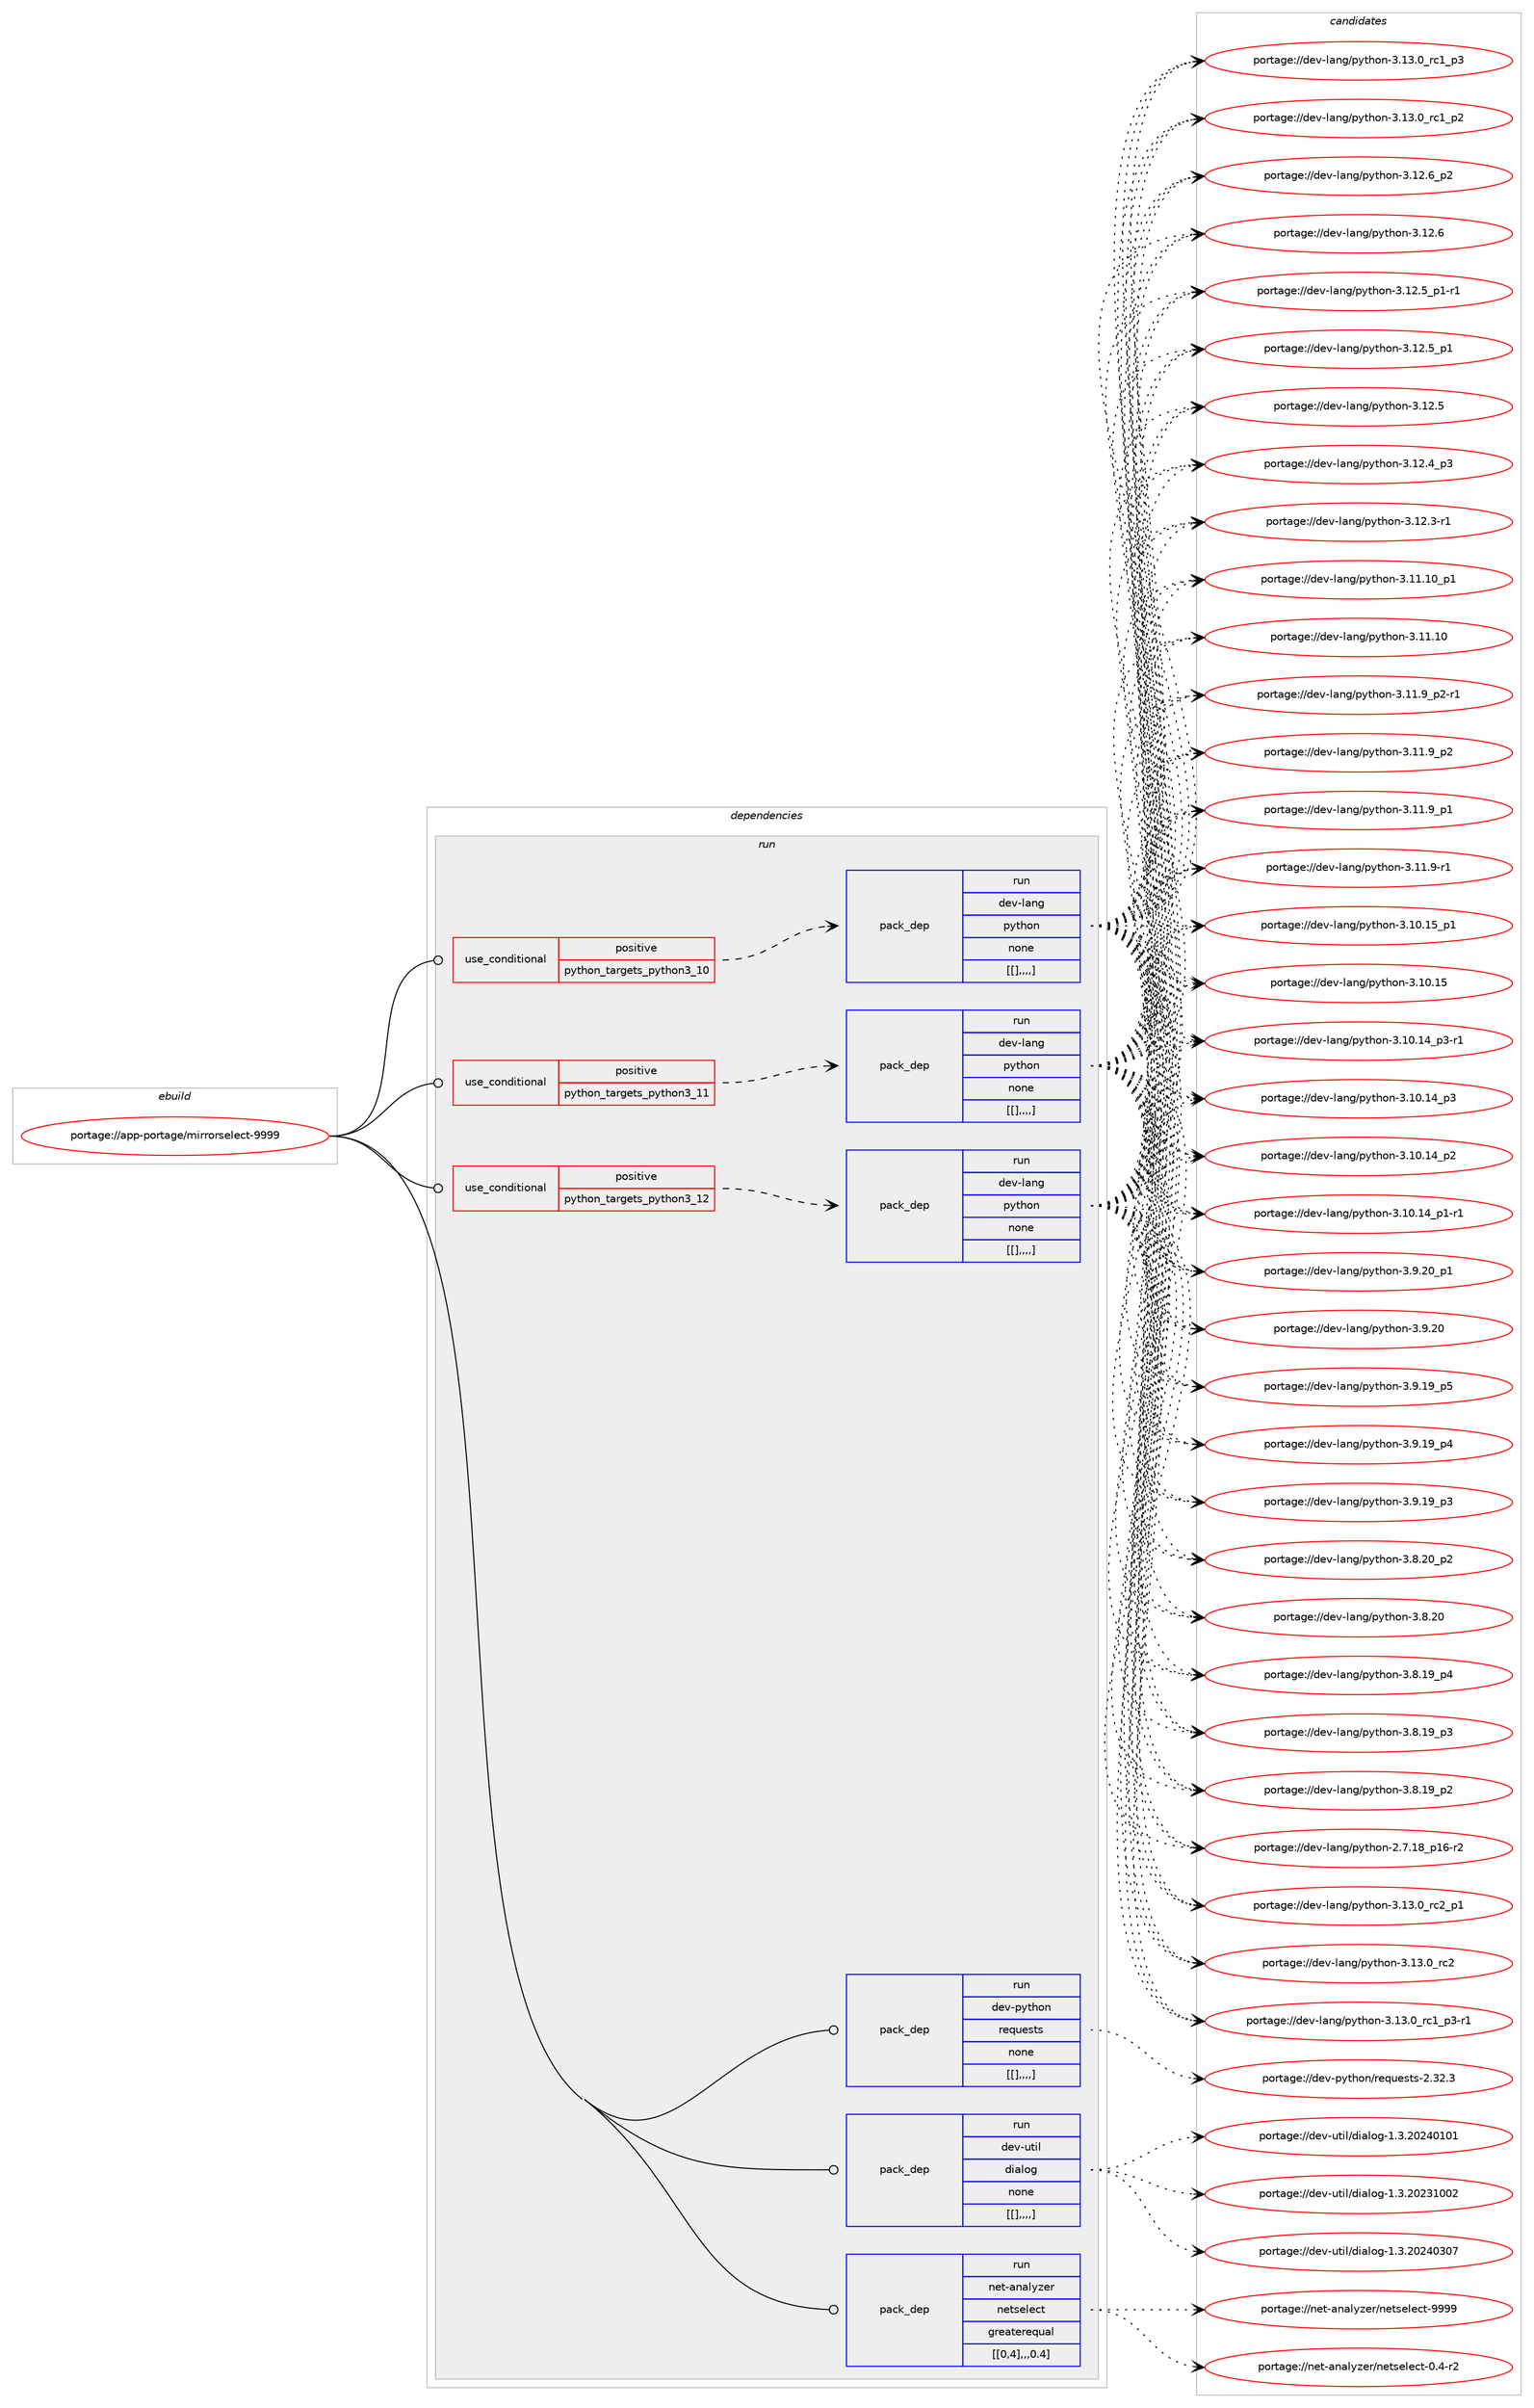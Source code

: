 digraph prolog {

# *************
# Graph options
# *************

newrank=true;
concentrate=true;
compound=true;
graph [rankdir=LR,fontname=Helvetica,fontsize=10,ranksep=1.5];#, ranksep=2.5, nodesep=0.2];
edge  [arrowhead=vee];
node  [fontname=Helvetica,fontsize=10];

# **********
# The ebuild
# **********

subgraph cluster_leftcol {
color=gray;
label=<<i>ebuild</i>>;
id [label="portage://app-portage/mirrorselect-9999", color=red, width=4, href="../app-portage/mirrorselect-9999.svg"];
}

# ****************
# The dependencies
# ****************

subgraph cluster_midcol {
color=gray;
label=<<i>dependencies</i>>;
subgraph cluster_compile {
fillcolor="#eeeeee";
style=filled;
label=<<i>compile</i>>;
}
subgraph cluster_compileandrun {
fillcolor="#eeeeee";
style=filled;
label=<<i>compile and run</i>>;
}
subgraph cluster_run {
fillcolor="#eeeeee";
style=filled;
label=<<i>run</i>>;
subgraph cond14482 {
dependency51539 [label=<<TABLE BORDER="0" CELLBORDER="1" CELLSPACING="0" CELLPADDING="4"><TR><TD ROWSPAN="3" CELLPADDING="10">use_conditional</TD></TR><TR><TD>positive</TD></TR><TR><TD>python_targets_python3_10</TD></TR></TABLE>>, shape=none, color=red];
subgraph pack36593 {
dependency51540 [label=<<TABLE BORDER="0" CELLBORDER="1" CELLSPACING="0" CELLPADDING="4" WIDTH="220"><TR><TD ROWSPAN="6" CELLPADDING="30">pack_dep</TD></TR><TR><TD WIDTH="110">run</TD></TR><TR><TD>dev-lang</TD></TR><TR><TD>python</TD></TR><TR><TD>none</TD></TR><TR><TD>[[],,,,]</TD></TR></TABLE>>, shape=none, color=blue];
}
dependency51539:e -> dependency51540:w [weight=20,style="dashed",arrowhead="vee"];
}
id:e -> dependency51539:w [weight=20,style="solid",arrowhead="odot"];
subgraph cond14483 {
dependency51541 [label=<<TABLE BORDER="0" CELLBORDER="1" CELLSPACING="0" CELLPADDING="4"><TR><TD ROWSPAN="3" CELLPADDING="10">use_conditional</TD></TR><TR><TD>positive</TD></TR><TR><TD>python_targets_python3_11</TD></TR></TABLE>>, shape=none, color=red];
subgraph pack36594 {
dependency51542 [label=<<TABLE BORDER="0" CELLBORDER="1" CELLSPACING="0" CELLPADDING="4" WIDTH="220"><TR><TD ROWSPAN="6" CELLPADDING="30">pack_dep</TD></TR><TR><TD WIDTH="110">run</TD></TR><TR><TD>dev-lang</TD></TR><TR><TD>python</TD></TR><TR><TD>none</TD></TR><TR><TD>[[],,,,]</TD></TR></TABLE>>, shape=none, color=blue];
}
dependency51541:e -> dependency51542:w [weight=20,style="dashed",arrowhead="vee"];
}
id:e -> dependency51541:w [weight=20,style="solid",arrowhead="odot"];
subgraph cond14484 {
dependency51543 [label=<<TABLE BORDER="0" CELLBORDER="1" CELLSPACING="0" CELLPADDING="4"><TR><TD ROWSPAN="3" CELLPADDING="10">use_conditional</TD></TR><TR><TD>positive</TD></TR><TR><TD>python_targets_python3_12</TD></TR></TABLE>>, shape=none, color=red];
subgraph pack36595 {
dependency51544 [label=<<TABLE BORDER="0" CELLBORDER="1" CELLSPACING="0" CELLPADDING="4" WIDTH="220"><TR><TD ROWSPAN="6" CELLPADDING="30">pack_dep</TD></TR><TR><TD WIDTH="110">run</TD></TR><TR><TD>dev-lang</TD></TR><TR><TD>python</TD></TR><TR><TD>none</TD></TR><TR><TD>[[],,,,]</TD></TR></TABLE>>, shape=none, color=blue];
}
dependency51543:e -> dependency51544:w [weight=20,style="dashed",arrowhead="vee"];
}
id:e -> dependency51543:w [weight=20,style="solid",arrowhead="odot"];
subgraph pack36596 {
dependency51545 [label=<<TABLE BORDER="0" CELLBORDER="1" CELLSPACING="0" CELLPADDING="4" WIDTH="220"><TR><TD ROWSPAN="6" CELLPADDING="30">pack_dep</TD></TR><TR><TD WIDTH="110">run</TD></TR><TR><TD>dev-python</TD></TR><TR><TD>requests</TD></TR><TR><TD>none</TD></TR><TR><TD>[[],,,,]</TD></TR></TABLE>>, shape=none, color=blue];
}
id:e -> dependency51545:w [weight=20,style="solid",arrowhead="odot"];
subgraph pack36597 {
dependency51546 [label=<<TABLE BORDER="0" CELLBORDER="1" CELLSPACING="0" CELLPADDING="4" WIDTH="220"><TR><TD ROWSPAN="6" CELLPADDING="30">pack_dep</TD></TR><TR><TD WIDTH="110">run</TD></TR><TR><TD>dev-util</TD></TR><TR><TD>dialog</TD></TR><TR><TD>none</TD></TR><TR><TD>[[],,,,]</TD></TR></TABLE>>, shape=none, color=blue];
}
id:e -> dependency51546:w [weight=20,style="solid",arrowhead="odot"];
subgraph pack36598 {
dependency51547 [label=<<TABLE BORDER="0" CELLBORDER="1" CELLSPACING="0" CELLPADDING="4" WIDTH="220"><TR><TD ROWSPAN="6" CELLPADDING="30">pack_dep</TD></TR><TR><TD WIDTH="110">run</TD></TR><TR><TD>net-analyzer</TD></TR><TR><TD>netselect</TD></TR><TR><TD>greaterequal</TD></TR><TR><TD>[[0,4],,,0.4]</TD></TR></TABLE>>, shape=none, color=blue];
}
id:e -> dependency51547:w [weight=20,style="solid",arrowhead="odot"];
}
}

# **************
# The candidates
# **************

subgraph cluster_choices {
rank=same;
color=gray;
label=<<i>candidates</i>>;

subgraph choice36593 {
color=black;
nodesep=1;
choice100101118451089711010347112121116104111110455146495146489511499509511249 [label="portage://dev-lang/python-3.13.0_rc2_p1", color=red, width=4,href="../dev-lang/python-3.13.0_rc2_p1.svg"];
choice10010111845108971101034711212111610411111045514649514648951149950 [label="portage://dev-lang/python-3.13.0_rc2", color=red, width=4,href="../dev-lang/python-3.13.0_rc2.svg"];
choice1001011184510897110103471121211161041111104551464951464895114994995112514511449 [label="portage://dev-lang/python-3.13.0_rc1_p3-r1", color=red, width=4,href="../dev-lang/python-3.13.0_rc1_p3-r1.svg"];
choice100101118451089711010347112121116104111110455146495146489511499499511251 [label="portage://dev-lang/python-3.13.0_rc1_p3", color=red, width=4,href="../dev-lang/python-3.13.0_rc1_p3.svg"];
choice100101118451089711010347112121116104111110455146495146489511499499511250 [label="portage://dev-lang/python-3.13.0_rc1_p2", color=red, width=4,href="../dev-lang/python-3.13.0_rc1_p2.svg"];
choice100101118451089711010347112121116104111110455146495046549511250 [label="portage://dev-lang/python-3.12.6_p2", color=red, width=4,href="../dev-lang/python-3.12.6_p2.svg"];
choice10010111845108971101034711212111610411111045514649504654 [label="portage://dev-lang/python-3.12.6", color=red, width=4,href="../dev-lang/python-3.12.6.svg"];
choice1001011184510897110103471121211161041111104551464950465395112494511449 [label="portage://dev-lang/python-3.12.5_p1-r1", color=red, width=4,href="../dev-lang/python-3.12.5_p1-r1.svg"];
choice100101118451089711010347112121116104111110455146495046539511249 [label="portage://dev-lang/python-3.12.5_p1", color=red, width=4,href="../dev-lang/python-3.12.5_p1.svg"];
choice10010111845108971101034711212111610411111045514649504653 [label="portage://dev-lang/python-3.12.5", color=red, width=4,href="../dev-lang/python-3.12.5.svg"];
choice100101118451089711010347112121116104111110455146495046529511251 [label="portage://dev-lang/python-3.12.4_p3", color=red, width=4,href="../dev-lang/python-3.12.4_p3.svg"];
choice100101118451089711010347112121116104111110455146495046514511449 [label="portage://dev-lang/python-3.12.3-r1", color=red, width=4,href="../dev-lang/python-3.12.3-r1.svg"];
choice10010111845108971101034711212111610411111045514649494649489511249 [label="portage://dev-lang/python-3.11.10_p1", color=red, width=4,href="../dev-lang/python-3.11.10_p1.svg"];
choice1001011184510897110103471121211161041111104551464949464948 [label="portage://dev-lang/python-3.11.10", color=red, width=4,href="../dev-lang/python-3.11.10.svg"];
choice1001011184510897110103471121211161041111104551464949465795112504511449 [label="portage://dev-lang/python-3.11.9_p2-r1", color=red, width=4,href="../dev-lang/python-3.11.9_p2-r1.svg"];
choice100101118451089711010347112121116104111110455146494946579511250 [label="portage://dev-lang/python-3.11.9_p2", color=red, width=4,href="../dev-lang/python-3.11.9_p2.svg"];
choice100101118451089711010347112121116104111110455146494946579511249 [label="portage://dev-lang/python-3.11.9_p1", color=red, width=4,href="../dev-lang/python-3.11.9_p1.svg"];
choice100101118451089711010347112121116104111110455146494946574511449 [label="portage://dev-lang/python-3.11.9-r1", color=red, width=4,href="../dev-lang/python-3.11.9-r1.svg"];
choice10010111845108971101034711212111610411111045514649484649539511249 [label="portage://dev-lang/python-3.10.15_p1", color=red, width=4,href="../dev-lang/python-3.10.15_p1.svg"];
choice1001011184510897110103471121211161041111104551464948464953 [label="portage://dev-lang/python-3.10.15", color=red, width=4,href="../dev-lang/python-3.10.15.svg"];
choice100101118451089711010347112121116104111110455146494846495295112514511449 [label="portage://dev-lang/python-3.10.14_p3-r1", color=red, width=4,href="../dev-lang/python-3.10.14_p3-r1.svg"];
choice10010111845108971101034711212111610411111045514649484649529511251 [label="portage://dev-lang/python-3.10.14_p3", color=red, width=4,href="../dev-lang/python-3.10.14_p3.svg"];
choice10010111845108971101034711212111610411111045514649484649529511250 [label="portage://dev-lang/python-3.10.14_p2", color=red, width=4,href="../dev-lang/python-3.10.14_p2.svg"];
choice100101118451089711010347112121116104111110455146494846495295112494511449 [label="portage://dev-lang/python-3.10.14_p1-r1", color=red, width=4,href="../dev-lang/python-3.10.14_p1-r1.svg"];
choice100101118451089711010347112121116104111110455146574650489511249 [label="portage://dev-lang/python-3.9.20_p1", color=red, width=4,href="../dev-lang/python-3.9.20_p1.svg"];
choice10010111845108971101034711212111610411111045514657465048 [label="portage://dev-lang/python-3.9.20", color=red, width=4,href="../dev-lang/python-3.9.20.svg"];
choice100101118451089711010347112121116104111110455146574649579511253 [label="portage://dev-lang/python-3.9.19_p5", color=red, width=4,href="../dev-lang/python-3.9.19_p5.svg"];
choice100101118451089711010347112121116104111110455146574649579511252 [label="portage://dev-lang/python-3.9.19_p4", color=red, width=4,href="../dev-lang/python-3.9.19_p4.svg"];
choice100101118451089711010347112121116104111110455146574649579511251 [label="portage://dev-lang/python-3.9.19_p3", color=red, width=4,href="../dev-lang/python-3.9.19_p3.svg"];
choice100101118451089711010347112121116104111110455146564650489511250 [label="portage://dev-lang/python-3.8.20_p2", color=red, width=4,href="../dev-lang/python-3.8.20_p2.svg"];
choice10010111845108971101034711212111610411111045514656465048 [label="portage://dev-lang/python-3.8.20", color=red, width=4,href="../dev-lang/python-3.8.20.svg"];
choice100101118451089711010347112121116104111110455146564649579511252 [label="portage://dev-lang/python-3.8.19_p4", color=red, width=4,href="../dev-lang/python-3.8.19_p4.svg"];
choice100101118451089711010347112121116104111110455146564649579511251 [label="portage://dev-lang/python-3.8.19_p3", color=red, width=4,href="../dev-lang/python-3.8.19_p3.svg"];
choice100101118451089711010347112121116104111110455146564649579511250 [label="portage://dev-lang/python-3.8.19_p2", color=red, width=4,href="../dev-lang/python-3.8.19_p2.svg"];
choice100101118451089711010347112121116104111110455046554649569511249544511450 [label="portage://dev-lang/python-2.7.18_p16-r2", color=red, width=4,href="../dev-lang/python-2.7.18_p16-r2.svg"];
dependency51540:e -> choice100101118451089711010347112121116104111110455146495146489511499509511249:w [style=dotted,weight="100"];
dependency51540:e -> choice10010111845108971101034711212111610411111045514649514648951149950:w [style=dotted,weight="100"];
dependency51540:e -> choice1001011184510897110103471121211161041111104551464951464895114994995112514511449:w [style=dotted,weight="100"];
dependency51540:e -> choice100101118451089711010347112121116104111110455146495146489511499499511251:w [style=dotted,weight="100"];
dependency51540:e -> choice100101118451089711010347112121116104111110455146495146489511499499511250:w [style=dotted,weight="100"];
dependency51540:e -> choice100101118451089711010347112121116104111110455146495046549511250:w [style=dotted,weight="100"];
dependency51540:e -> choice10010111845108971101034711212111610411111045514649504654:w [style=dotted,weight="100"];
dependency51540:e -> choice1001011184510897110103471121211161041111104551464950465395112494511449:w [style=dotted,weight="100"];
dependency51540:e -> choice100101118451089711010347112121116104111110455146495046539511249:w [style=dotted,weight="100"];
dependency51540:e -> choice10010111845108971101034711212111610411111045514649504653:w [style=dotted,weight="100"];
dependency51540:e -> choice100101118451089711010347112121116104111110455146495046529511251:w [style=dotted,weight="100"];
dependency51540:e -> choice100101118451089711010347112121116104111110455146495046514511449:w [style=dotted,weight="100"];
dependency51540:e -> choice10010111845108971101034711212111610411111045514649494649489511249:w [style=dotted,weight="100"];
dependency51540:e -> choice1001011184510897110103471121211161041111104551464949464948:w [style=dotted,weight="100"];
dependency51540:e -> choice1001011184510897110103471121211161041111104551464949465795112504511449:w [style=dotted,weight="100"];
dependency51540:e -> choice100101118451089711010347112121116104111110455146494946579511250:w [style=dotted,weight="100"];
dependency51540:e -> choice100101118451089711010347112121116104111110455146494946579511249:w [style=dotted,weight="100"];
dependency51540:e -> choice100101118451089711010347112121116104111110455146494946574511449:w [style=dotted,weight="100"];
dependency51540:e -> choice10010111845108971101034711212111610411111045514649484649539511249:w [style=dotted,weight="100"];
dependency51540:e -> choice1001011184510897110103471121211161041111104551464948464953:w [style=dotted,weight="100"];
dependency51540:e -> choice100101118451089711010347112121116104111110455146494846495295112514511449:w [style=dotted,weight="100"];
dependency51540:e -> choice10010111845108971101034711212111610411111045514649484649529511251:w [style=dotted,weight="100"];
dependency51540:e -> choice10010111845108971101034711212111610411111045514649484649529511250:w [style=dotted,weight="100"];
dependency51540:e -> choice100101118451089711010347112121116104111110455146494846495295112494511449:w [style=dotted,weight="100"];
dependency51540:e -> choice100101118451089711010347112121116104111110455146574650489511249:w [style=dotted,weight="100"];
dependency51540:e -> choice10010111845108971101034711212111610411111045514657465048:w [style=dotted,weight="100"];
dependency51540:e -> choice100101118451089711010347112121116104111110455146574649579511253:w [style=dotted,weight="100"];
dependency51540:e -> choice100101118451089711010347112121116104111110455146574649579511252:w [style=dotted,weight="100"];
dependency51540:e -> choice100101118451089711010347112121116104111110455146574649579511251:w [style=dotted,weight="100"];
dependency51540:e -> choice100101118451089711010347112121116104111110455146564650489511250:w [style=dotted,weight="100"];
dependency51540:e -> choice10010111845108971101034711212111610411111045514656465048:w [style=dotted,weight="100"];
dependency51540:e -> choice100101118451089711010347112121116104111110455146564649579511252:w [style=dotted,weight="100"];
dependency51540:e -> choice100101118451089711010347112121116104111110455146564649579511251:w [style=dotted,weight="100"];
dependency51540:e -> choice100101118451089711010347112121116104111110455146564649579511250:w [style=dotted,weight="100"];
dependency51540:e -> choice100101118451089711010347112121116104111110455046554649569511249544511450:w [style=dotted,weight="100"];
}
subgraph choice36594 {
color=black;
nodesep=1;
choice100101118451089711010347112121116104111110455146495146489511499509511249 [label="portage://dev-lang/python-3.13.0_rc2_p1", color=red, width=4,href="../dev-lang/python-3.13.0_rc2_p1.svg"];
choice10010111845108971101034711212111610411111045514649514648951149950 [label="portage://dev-lang/python-3.13.0_rc2", color=red, width=4,href="../dev-lang/python-3.13.0_rc2.svg"];
choice1001011184510897110103471121211161041111104551464951464895114994995112514511449 [label="portage://dev-lang/python-3.13.0_rc1_p3-r1", color=red, width=4,href="../dev-lang/python-3.13.0_rc1_p3-r1.svg"];
choice100101118451089711010347112121116104111110455146495146489511499499511251 [label="portage://dev-lang/python-3.13.0_rc1_p3", color=red, width=4,href="../dev-lang/python-3.13.0_rc1_p3.svg"];
choice100101118451089711010347112121116104111110455146495146489511499499511250 [label="portage://dev-lang/python-3.13.0_rc1_p2", color=red, width=4,href="../dev-lang/python-3.13.0_rc1_p2.svg"];
choice100101118451089711010347112121116104111110455146495046549511250 [label="portage://dev-lang/python-3.12.6_p2", color=red, width=4,href="../dev-lang/python-3.12.6_p2.svg"];
choice10010111845108971101034711212111610411111045514649504654 [label="portage://dev-lang/python-3.12.6", color=red, width=4,href="../dev-lang/python-3.12.6.svg"];
choice1001011184510897110103471121211161041111104551464950465395112494511449 [label="portage://dev-lang/python-3.12.5_p1-r1", color=red, width=4,href="../dev-lang/python-3.12.5_p1-r1.svg"];
choice100101118451089711010347112121116104111110455146495046539511249 [label="portage://dev-lang/python-3.12.5_p1", color=red, width=4,href="../dev-lang/python-3.12.5_p1.svg"];
choice10010111845108971101034711212111610411111045514649504653 [label="portage://dev-lang/python-3.12.5", color=red, width=4,href="../dev-lang/python-3.12.5.svg"];
choice100101118451089711010347112121116104111110455146495046529511251 [label="portage://dev-lang/python-3.12.4_p3", color=red, width=4,href="../dev-lang/python-3.12.4_p3.svg"];
choice100101118451089711010347112121116104111110455146495046514511449 [label="portage://dev-lang/python-3.12.3-r1", color=red, width=4,href="../dev-lang/python-3.12.3-r1.svg"];
choice10010111845108971101034711212111610411111045514649494649489511249 [label="portage://dev-lang/python-3.11.10_p1", color=red, width=4,href="../dev-lang/python-3.11.10_p1.svg"];
choice1001011184510897110103471121211161041111104551464949464948 [label="portage://dev-lang/python-3.11.10", color=red, width=4,href="../dev-lang/python-3.11.10.svg"];
choice1001011184510897110103471121211161041111104551464949465795112504511449 [label="portage://dev-lang/python-3.11.9_p2-r1", color=red, width=4,href="../dev-lang/python-3.11.9_p2-r1.svg"];
choice100101118451089711010347112121116104111110455146494946579511250 [label="portage://dev-lang/python-3.11.9_p2", color=red, width=4,href="../dev-lang/python-3.11.9_p2.svg"];
choice100101118451089711010347112121116104111110455146494946579511249 [label="portage://dev-lang/python-3.11.9_p1", color=red, width=4,href="../dev-lang/python-3.11.9_p1.svg"];
choice100101118451089711010347112121116104111110455146494946574511449 [label="portage://dev-lang/python-3.11.9-r1", color=red, width=4,href="../dev-lang/python-3.11.9-r1.svg"];
choice10010111845108971101034711212111610411111045514649484649539511249 [label="portage://dev-lang/python-3.10.15_p1", color=red, width=4,href="../dev-lang/python-3.10.15_p1.svg"];
choice1001011184510897110103471121211161041111104551464948464953 [label="portage://dev-lang/python-3.10.15", color=red, width=4,href="../dev-lang/python-3.10.15.svg"];
choice100101118451089711010347112121116104111110455146494846495295112514511449 [label="portage://dev-lang/python-3.10.14_p3-r1", color=red, width=4,href="../dev-lang/python-3.10.14_p3-r1.svg"];
choice10010111845108971101034711212111610411111045514649484649529511251 [label="portage://dev-lang/python-3.10.14_p3", color=red, width=4,href="../dev-lang/python-3.10.14_p3.svg"];
choice10010111845108971101034711212111610411111045514649484649529511250 [label="portage://dev-lang/python-3.10.14_p2", color=red, width=4,href="../dev-lang/python-3.10.14_p2.svg"];
choice100101118451089711010347112121116104111110455146494846495295112494511449 [label="portage://dev-lang/python-3.10.14_p1-r1", color=red, width=4,href="../dev-lang/python-3.10.14_p1-r1.svg"];
choice100101118451089711010347112121116104111110455146574650489511249 [label="portage://dev-lang/python-3.9.20_p1", color=red, width=4,href="../dev-lang/python-3.9.20_p1.svg"];
choice10010111845108971101034711212111610411111045514657465048 [label="portage://dev-lang/python-3.9.20", color=red, width=4,href="../dev-lang/python-3.9.20.svg"];
choice100101118451089711010347112121116104111110455146574649579511253 [label="portage://dev-lang/python-3.9.19_p5", color=red, width=4,href="../dev-lang/python-3.9.19_p5.svg"];
choice100101118451089711010347112121116104111110455146574649579511252 [label="portage://dev-lang/python-3.9.19_p4", color=red, width=4,href="../dev-lang/python-3.9.19_p4.svg"];
choice100101118451089711010347112121116104111110455146574649579511251 [label="portage://dev-lang/python-3.9.19_p3", color=red, width=4,href="../dev-lang/python-3.9.19_p3.svg"];
choice100101118451089711010347112121116104111110455146564650489511250 [label="portage://dev-lang/python-3.8.20_p2", color=red, width=4,href="../dev-lang/python-3.8.20_p2.svg"];
choice10010111845108971101034711212111610411111045514656465048 [label="portage://dev-lang/python-3.8.20", color=red, width=4,href="../dev-lang/python-3.8.20.svg"];
choice100101118451089711010347112121116104111110455146564649579511252 [label="portage://dev-lang/python-3.8.19_p4", color=red, width=4,href="../dev-lang/python-3.8.19_p4.svg"];
choice100101118451089711010347112121116104111110455146564649579511251 [label="portage://dev-lang/python-3.8.19_p3", color=red, width=4,href="../dev-lang/python-3.8.19_p3.svg"];
choice100101118451089711010347112121116104111110455146564649579511250 [label="portage://dev-lang/python-3.8.19_p2", color=red, width=4,href="../dev-lang/python-3.8.19_p2.svg"];
choice100101118451089711010347112121116104111110455046554649569511249544511450 [label="portage://dev-lang/python-2.7.18_p16-r2", color=red, width=4,href="../dev-lang/python-2.7.18_p16-r2.svg"];
dependency51542:e -> choice100101118451089711010347112121116104111110455146495146489511499509511249:w [style=dotted,weight="100"];
dependency51542:e -> choice10010111845108971101034711212111610411111045514649514648951149950:w [style=dotted,weight="100"];
dependency51542:e -> choice1001011184510897110103471121211161041111104551464951464895114994995112514511449:w [style=dotted,weight="100"];
dependency51542:e -> choice100101118451089711010347112121116104111110455146495146489511499499511251:w [style=dotted,weight="100"];
dependency51542:e -> choice100101118451089711010347112121116104111110455146495146489511499499511250:w [style=dotted,weight="100"];
dependency51542:e -> choice100101118451089711010347112121116104111110455146495046549511250:w [style=dotted,weight="100"];
dependency51542:e -> choice10010111845108971101034711212111610411111045514649504654:w [style=dotted,weight="100"];
dependency51542:e -> choice1001011184510897110103471121211161041111104551464950465395112494511449:w [style=dotted,weight="100"];
dependency51542:e -> choice100101118451089711010347112121116104111110455146495046539511249:w [style=dotted,weight="100"];
dependency51542:e -> choice10010111845108971101034711212111610411111045514649504653:w [style=dotted,weight="100"];
dependency51542:e -> choice100101118451089711010347112121116104111110455146495046529511251:w [style=dotted,weight="100"];
dependency51542:e -> choice100101118451089711010347112121116104111110455146495046514511449:w [style=dotted,weight="100"];
dependency51542:e -> choice10010111845108971101034711212111610411111045514649494649489511249:w [style=dotted,weight="100"];
dependency51542:e -> choice1001011184510897110103471121211161041111104551464949464948:w [style=dotted,weight="100"];
dependency51542:e -> choice1001011184510897110103471121211161041111104551464949465795112504511449:w [style=dotted,weight="100"];
dependency51542:e -> choice100101118451089711010347112121116104111110455146494946579511250:w [style=dotted,weight="100"];
dependency51542:e -> choice100101118451089711010347112121116104111110455146494946579511249:w [style=dotted,weight="100"];
dependency51542:e -> choice100101118451089711010347112121116104111110455146494946574511449:w [style=dotted,weight="100"];
dependency51542:e -> choice10010111845108971101034711212111610411111045514649484649539511249:w [style=dotted,weight="100"];
dependency51542:e -> choice1001011184510897110103471121211161041111104551464948464953:w [style=dotted,weight="100"];
dependency51542:e -> choice100101118451089711010347112121116104111110455146494846495295112514511449:w [style=dotted,weight="100"];
dependency51542:e -> choice10010111845108971101034711212111610411111045514649484649529511251:w [style=dotted,weight="100"];
dependency51542:e -> choice10010111845108971101034711212111610411111045514649484649529511250:w [style=dotted,weight="100"];
dependency51542:e -> choice100101118451089711010347112121116104111110455146494846495295112494511449:w [style=dotted,weight="100"];
dependency51542:e -> choice100101118451089711010347112121116104111110455146574650489511249:w [style=dotted,weight="100"];
dependency51542:e -> choice10010111845108971101034711212111610411111045514657465048:w [style=dotted,weight="100"];
dependency51542:e -> choice100101118451089711010347112121116104111110455146574649579511253:w [style=dotted,weight="100"];
dependency51542:e -> choice100101118451089711010347112121116104111110455146574649579511252:w [style=dotted,weight="100"];
dependency51542:e -> choice100101118451089711010347112121116104111110455146574649579511251:w [style=dotted,weight="100"];
dependency51542:e -> choice100101118451089711010347112121116104111110455146564650489511250:w [style=dotted,weight="100"];
dependency51542:e -> choice10010111845108971101034711212111610411111045514656465048:w [style=dotted,weight="100"];
dependency51542:e -> choice100101118451089711010347112121116104111110455146564649579511252:w [style=dotted,weight="100"];
dependency51542:e -> choice100101118451089711010347112121116104111110455146564649579511251:w [style=dotted,weight="100"];
dependency51542:e -> choice100101118451089711010347112121116104111110455146564649579511250:w [style=dotted,weight="100"];
dependency51542:e -> choice100101118451089711010347112121116104111110455046554649569511249544511450:w [style=dotted,weight="100"];
}
subgraph choice36595 {
color=black;
nodesep=1;
choice100101118451089711010347112121116104111110455146495146489511499509511249 [label="portage://dev-lang/python-3.13.0_rc2_p1", color=red, width=4,href="../dev-lang/python-3.13.0_rc2_p1.svg"];
choice10010111845108971101034711212111610411111045514649514648951149950 [label="portage://dev-lang/python-3.13.0_rc2", color=red, width=4,href="../dev-lang/python-3.13.0_rc2.svg"];
choice1001011184510897110103471121211161041111104551464951464895114994995112514511449 [label="portage://dev-lang/python-3.13.0_rc1_p3-r1", color=red, width=4,href="../dev-lang/python-3.13.0_rc1_p3-r1.svg"];
choice100101118451089711010347112121116104111110455146495146489511499499511251 [label="portage://dev-lang/python-3.13.0_rc1_p3", color=red, width=4,href="../dev-lang/python-3.13.0_rc1_p3.svg"];
choice100101118451089711010347112121116104111110455146495146489511499499511250 [label="portage://dev-lang/python-3.13.0_rc1_p2", color=red, width=4,href="../dev-lang/python-3.13.0_rc1_p2.svg"];
choice100101118451089711010347112121116104111110455146495046549511250 [label="portage://dev-lang/python-3.12.6_p2", color=red, width=4,href="../dev-lang/python-3.12.6_p2.svg"];
choice10010111845108971101034711212111610411111045514649504654 [label="portage://dev-lang/python-3.12.6", color=red, width=4,href="../dev-lang/python-3.12.6.svg"];
choice1001011184510897110103471121211161041111104551464950465395112494511449 [label="portage://dev-lang/python-3.12.5_p1-r1", color=red, width=4,href="../dev-lang/python-3.12.5_p1-r1.svg"];
choice100101118451089711010347112121116104111110455146495046539511249 [label="portage://dev-lang/python-3.12.5_p1", color=red, width=4,href="../dev-lang/python-3.12.5_p1.svg"];
choice10010111845108971101034711212111610411111045514649504653 [label="portage://dev-lang/python-3.12.5", color=red, width=4,href="../dev-lang/python-3.12.5.svg"];
choice100101118451089711010347112121116104111110455146495046529511251 [label="portage://dev-lang/python-3.12.4_p3", color=red, width=4,href="../dev-lang/python-3.12.4_p3.svg"];
choice100101118451089711010347112121116104111110455146495046514511449 [label="portage://dev-lang/python-3.12.3-r1", color=red, width=4,href="../dev-lang/python-3.12.3-r1.svg"];
choice10010111845108971101034711212111610411111045514649494649489511249 [label="portage://dev-lang/python-3.11.10_p1", color=red, width=4,href="../dev-lang/python-3.11.10_p1.svg"];
choice1001011184510897110103471121211161041111104551464949464948 [label="portage://dev-lang/python-3.11.10", color=red, width=4,href="../dev-lang/python-3.11.10.svg"];
choice1001011184510897110103471121211161041111104551464949465795112504511449 [label="portage://dev-lang/python-3.11.9_p2-r1", color=red, width=4,href="../dev-lang/python-3.11.9_p2-r1.svg"];
choice100101118451089711010347112121116104111110455146494946579511250 [label="portage://dev-lang/python-3.11.9_p2", color=red, width=4,href="../dev-lang/python-3.11.9_p2.svg"];
choice100101118451089711010347112121116104111110455146494946579511249 [label="portage://dev-lang/python-3.11.9_p1", color=red, width=4,href="../dev-lang/python-3.11.9_p1.svg"];
choice100101118451089711010347112121116104111110455146494946574511449 [label="portage://dev-lang/python-3.11.9-r1", color=red, width=4,href="../dev-lang/python-3.11.9-r1.svg"];
choice10010111845108971101034711212111610411111045514649484649539511249 [label="portage://dev-lang/python-3.10.15_p1", color=red, width=4,href="../dev-lang/python-3.10.15_p1.svg"];
choice1001011184510897110103471121211161041111104551464948464953 [label="portage://dev-lang/python-3.10.15", color=red, width=4,href="../dev-lang/python-3.10.15.svg"];
choice100101118451089711010347112121116104111110455146494846495295112514511449 [label="portage://dev-lang/python-3.10.14_p3-r1", color=red, width=4,href="../dev-lang/python-3.10.14_p3-r1.svg"];
choice10010111845108971101034711212111610411111045514649484649529511251 [label="portage://dev-lang/python-3.10.14_p3", color=red, width=4,href="../dev-lang/python-3.10.14_p3.svg"];
choice10010111845108971101034711212111610411111045514649484649529511250 [label="portage://dev-lang/python-3.10.14_p2", color=red, width=4,href="../dev-lang/python-3.10.14_p2.svg"];
choice100101118451089711010347112121116104111110455146494846495295112494511449 [label="portage://dev-lang/python-3.10.14_p1-r1", color=red, width=4,href="../dev-lang/python-3.10.14_p1-r1.svg"];
choice100101118451089711010347112121116104111110455146574650489511249 [label="portage://dev-lang/python-3.9.20_p1", color=red, width=4,href="../dev-lang/python-3.9.20_p1.svg"];
choice10010111845108971101034711212111610411111045514657465048 [label="portage://dev-lang/python-3.9.20", color=red, width=4,href="../dev-lang/python-3.9.20.svg"];
choice100101118451089711010347112121116104111110455146574649579511253 [label="portage://dev-lang/python-3.9.19_p5", color=red, width=4,href="../dev-lang/python-3.9.19_p5.svg"];
choice100101118451089711010347112121116104111110455146574649579511252 [label="portage://dev-lang/python-3.9.19_p4", color=red, width=4,href="../dev-lang/python-3.9.19_p4.svg"];
choice100101118451089711010347112121116104111110455146574649579511251 [label="portage://dev-lang/python-3.9.19_p3", color=red, width=4,href="../dev-lang/python-3.9.19_p3.svg"];
choice100101118451089711010347112121116104111110455146564650489511250 [label="portage://dev-lang/python-3.8.20_p2", color=red, width=4,href="../dev-lang/python-3.8.20_p2.svg"];
choice10010111845108971101034711212111610411111045514656465048 [label="portage://dev-lang/python-3.8.20", color=red, width=4,href="../dev-lang/python-3.8.20.svg"];
choice100101118451089711010347112121116104111110455146564649579511252 [label="portage://dev-lang/python-3.8.19_p4", color=red, width=4,href="../dev-lang/python-3.8.19_p4.svg"];
choice100101118451089711010347112121116104111110455146564649579511251 [label="portage://dev-lang/python-3.8.19_p3", color=red, width=4,href="../dev-lang/python-3.8.19_p3.svg"];
choice100101118451089711010347112121116104111110455146564649579511250 [label="portage://dev-lang/python-3.8.19_p2", color=red, width=4,href="../dev-lang/python-3.8.19_p2.svg"];
choice100101118451089711010347112121116104111110455046554649569511249544511450 [label="portage://dev-lang/python-2.7.18_p16-r2", color=red, width=4,href="../dev-lang/python-2.7.18_p16-r2.svg"];
dependency51544:e -> choice100101118451089711010347112121116104111110455146495146489511499509511249:w [style=dotted,weight="100"];
dependency51544:e -> choice10010111845108971101034711212111610411111045514649514648951149950:w [style=dotted,weight="100"];
dependency51544:e -> choice1001011184510897110103471121211161041111104551464951464895114994995112514511449:w [style=dotted,weight="100"];
dependency51544:e -> choice100101118451089711010347112121116104111110455146495146489511499499511251:w [style=dotted,weight="100"];
dependency51544:e -> choice100101118451089711010347112121116104111110455146495146489511499499511250:w [style=dotted,weight="100"];
dependency51544:e -> choice100101118451089711010347112121116104111110455146495046549511250:w [style=dotted,weight="100"];
dependency51544:e -> choice10010111845108971101034711212111610411111045514649504654:w [style=dotted,weight="100"];
dependency51544:e -> choice1001011184510897110103471121211161041111104551464950465395112494511449:w [style=dotted,weight="100"];
dependency51544:e -> choice100101118451089711010347112121116104111110455146495046539511249:w [style=dotted,weight="100"];
dependency51544:e -> choice10010111845108971101034711212111610411111045514649504653:w [style=dotted,weight="100"];
dependency51544:e -> choice100101118451089711010347112121116104111110455146495046529511251:w [style=dotted,weight="100"];
dependency51544:e -> choice100101118451089711010347112121116104111110455146495046514511449:w [style=dotted,weight="100"];
dependency51544:e -> choice10010111845108971101034711212111610411111045514649494649489511249:w [style=dotted,weight="100"];
dependency51544:e -> choice1001011184510897110103471121211161041111104551464949464948:w [style=dotted,weight="100"];
dependency51544:e -> choice1001011184510897110103471121211161041111104551464949465795112504511449:w [style=dotted,weight="100"];
dependency51544:e -> choice100101118451089711010347112121116104111110455146494946579511250:w [style=dotted,weight="100"];
dependency51544:e -> choice100101118451089711010347112121116104111110455146494946579511249:w [style=dotted,weight="100"];
dependency51544:e -> choice100101118451089711010347112121116104111110455146494946574511449:w [style=dotted,weight="100"];
dependency51544:e -> choice10010111845108971101034711212111610411111045514649484649539511249:w [style=dotted,weight="100"];
dependency51544:e -> choice1001011184510897110103471121211161041111104551464948464953:w [style=dotted,weight="100"];
dependency51544:e -> choice100101118451089711010347112121116104111110455146494846495295112514511449:w [style=dotted,weight="100"];
dependency51544:e -> choice10010111845108971101034711212111610411111045514649484649529511251:w [style=dotted,weight="100"];
dependency51544:e -> choice10010111845108971101034711212111610411111045514649484649529511250:w [style=dotted,weight="100"];
dependency51544:e -> choice100101118451089711010347112121116104111110455146494846495295112494511449:w [style=dotted,weight="100"];
dependency51544:e -> choice100101118451089711010347112121116104111110455146574650489511249:w [style=dotted,weight="100"];
dependency51544:e -> choice10010111845108971101034711212111610411111045514657465048:w [style=dotted,weight="100"];
dependency51544:e -> choice100101118451089711010347112121116104111110455146574649579511253:w [style=dotted,weight="100"];
dependency51544:e -> choice100101118451089711010347112121116104111110455146574649579511252:w [style=dotted,weight="100"];
dependency51544:e -> choice100101118451089711010347112121116104111110455146574649579511251:w [style=dotted,weight="100"];
dependency51544:e -> choice100101118451089711010347112121116104111110455146564650489511250:w [style=dotted,weight="100"];
dependency51544:e -> choice10010111845108971101034711212111610411111045514656465048:w [style=dotted,weight="100"];
dependency51544:e -> choice100101118451089711010347112121116104111110455146564649579511252:w [style=dotted,weight="100"];
dependency51544:e -> choice100101118451089711010347112121116104111110455146564649579511251:w [style=dotted,weight="100"];
dependency51544:e -> choice100101118451089711010347112121116104111110455146564649579511250:w [style=dotted,weight="100"];
dependency51544:e -> choice100101118451089711010347112121116104111110455046554649569511249544511450:w [style=dotted,weight="100"];
}
subgraph choice36596 {
color=black;
nodesep=1;
choice100101118451121211161041111104711410111311710111511611545504651504651 [label="portage://dev-python/requests-2.32.3", color=red, width=4,href="../dev-python/requests-2.32.3.svg"];
dependency51545:e -> choice100101118451121211161041111104711410111311710111511611545504651504651:w [style=dotted,weight="100"];
}
subgraph choice36597 {
color=black;
nodesep=1;
choice10010111845117116105108471001059710811110345494651465048505248514855 [label="portage://dev-util/dialog-1.3.20240307", color=red, width=4,href="../dev-util/dialog-1.3.20240307.svg"];
choice10010111845117116105108471001059710811110345494651465048505248494849 [label="portage://dev-util/dialog-1.3.20240101", color=red, width=4,href="../dev-util/dialog-1.3.20240101.svg"];
choice10010111845117116105108471001059710811110345494651465048505149484850 [label="portage://dev-util/dialog-1.3.20231002", color=red, width=4,href="../dev-util/dialog-1.3.20231002.svg"];
dependency51546:e -> choice10010111845117116105108471001059710811110345494651465048505248514855:w [style=dotted,weight="100"];
dependency51546:e -> choice10010111845117116105108471001059710811110345494651465048505248494849:w [style=dotted,weight="100"];
dependency51546:e -> choice10010111845117116105108471001059710811110345494651465048505149484850:w [style=dotted,weight="100"];
}
subgraph choice36598 {
color=black;
nodesep=1;
choice11010111645971109710812112210111447110101116115101108101991164557575757 [label="portage://net-analyzer/netselect-9999", color=red, width=4,href="../net-analyzer/netselect-9999.svg"];
choice1101011164597110971081211221011144711010111611510110810199116454846524511450 [label="portage://net-analyzer/netselect-0.4-r2", color=red, width=4,href="../net-analyzer/netselect-0.4-r2.svg"];
dependency51547:e -> choice11010111645971109710812112210111447110101116115101108101991164557575757:w [style=dotted,weight="100"];
dependency51547:e -> choice1101011164597110971081211221011144711010111611510110810199116454846524511450:w [style=dotted,weight="100"];
}
}

}
